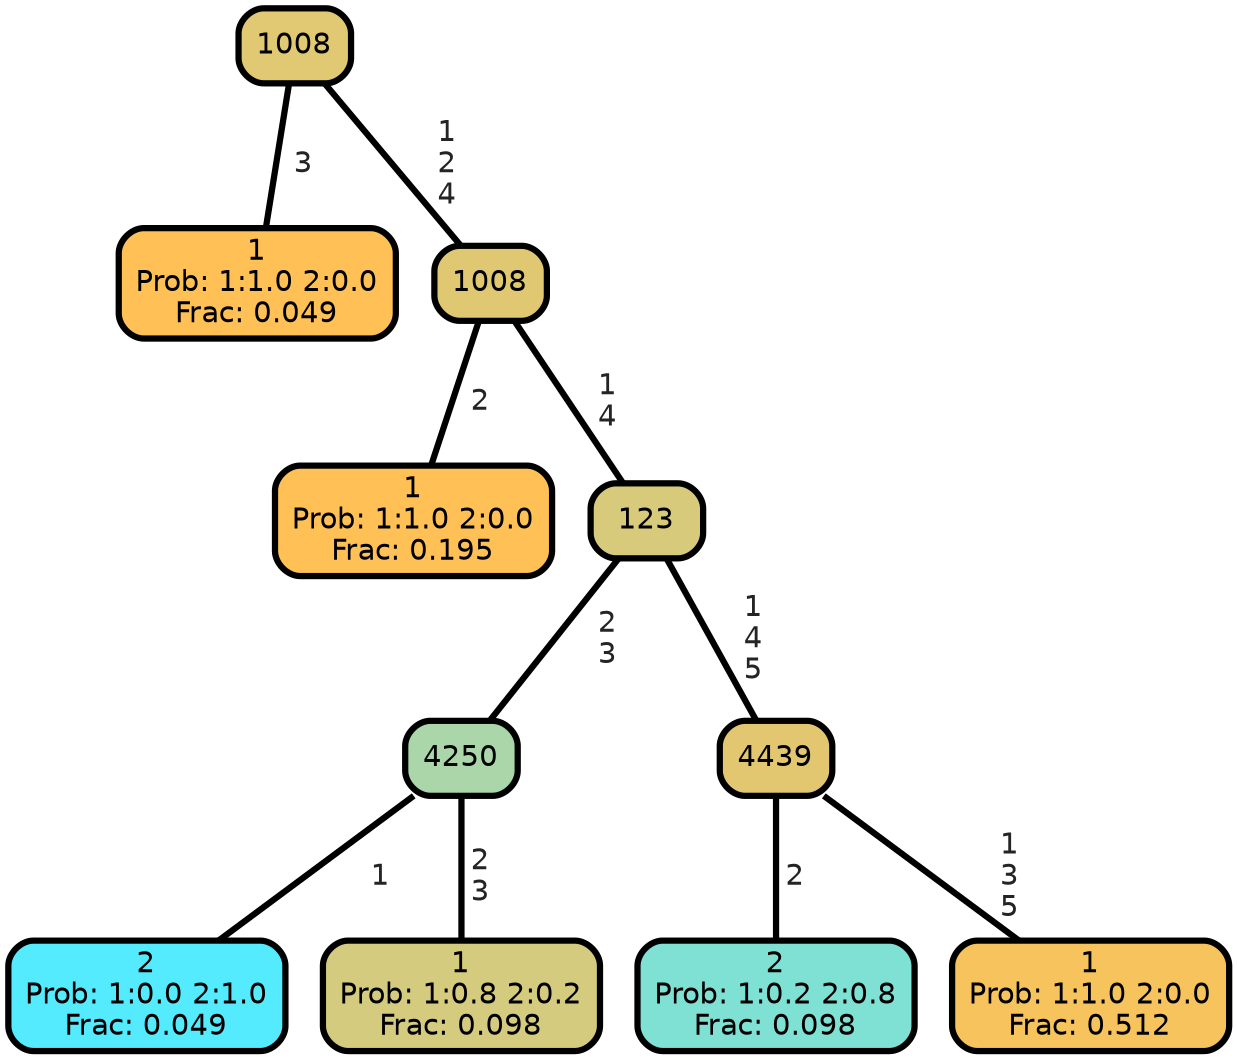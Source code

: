 graph Tree {
node [shape=box, style="filled, rounded",color="black",penwidth="3",fontcolor="black",                 fontname=helvetica] ;
graph [ranksep="0 equally", splines=straight,                 bgcolor=transparent, dpi=200] ;
edge [fontname=helvetica, fontweight=bold,fontcolor=grey14,color=black] ;
0 [label="1
Prob: 1:1.0 2:0.0
Frac: 0.049", fillcolor="#ffc155"] ;
1 [label="1008", fillcolor="#e1c872"] ;
2 [label="1
Prob: 1:1.0 2:0.0
Frac: 0.195", fillcolor="#ffc155"] ;
3 [label="1008", fillcolor="#e0c873"] ;
4 [label="2
Prob: 1:0.0 2:1.0
Frac: 0.049", fillcolor="#55ebff"] ;
5 [label="4250", fillcolor="#aad6aa"] ;
6 [label="1
Prob: 1:0.8 2:0.2
Frac: 0.098", fillcolor="#d4cb7f"] ;
7 [label="123", fillcolor="#d8ca7b"] ;
8 [label="2
Prob: 1:0.2 2:0.8
Frac: 0.098", fillcolor="#7fe0d4"] ;
9 [label="4439", fillcolor="#e3c770"] ;
10 [label="1
Prob: 1:1.0 2:0.0
Frac: 0.512", fillcolor="#f6c35d"] ;
1 -- 0 [label=" 3",penwidth=3] ;
1 -- 3 [label=" 1\n 2\n 4",penwidth=3] ;
3 -- 2 [label=" 2",penwidth=3] ;
3 -- 7 [label=" 1\n 4",penwidth=3] ;
5 -- 4 [label=" 1",penwidth=3] ;
5 -- 6 [label=" 2\n 3",penwidth=3] ;
7 -- 5 [label=" 2\n 3",penwidth=3] ;
7 -- 9 [label=" 1\n 4\n 5",penwidth=3] ;
9 -- 8 [label=" 2",penwidth=3] ;
9 -- 10 [label=" 1\n 3\n 5",penwidth=3] ;
{rank = same;}}